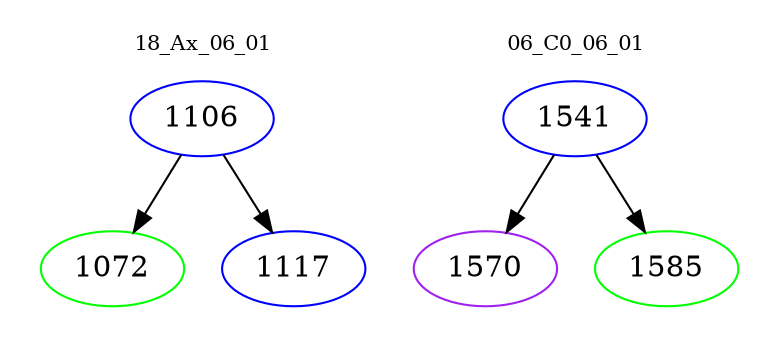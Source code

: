 digraph{
subgraph cluster_0 {
color = white
label = "18_Ax_06_01";
fontsize=10;
T0_1106 [label="1106", color="blue"]
T0_1106 -> T0_1072 [color="black"]
T0_1072 [label="1072", color="green"]
T0_1106 -> T0_1117 [color="black"]
T0_1117 [label="1117", color="blue"]
}
subgraph cluster_1 {
color = white
label = "06_C0_06_01";
fontsize=10;
T1_1541 [label="1541", color="blue"]
T1_1541 -> T1_1570 [color="black"]
T1_1570 [label="1570", color="purple"]
T1_1541 -> T1_1585 [color="black"]
T1_1585 [label="1585", color="green"]
}
}
